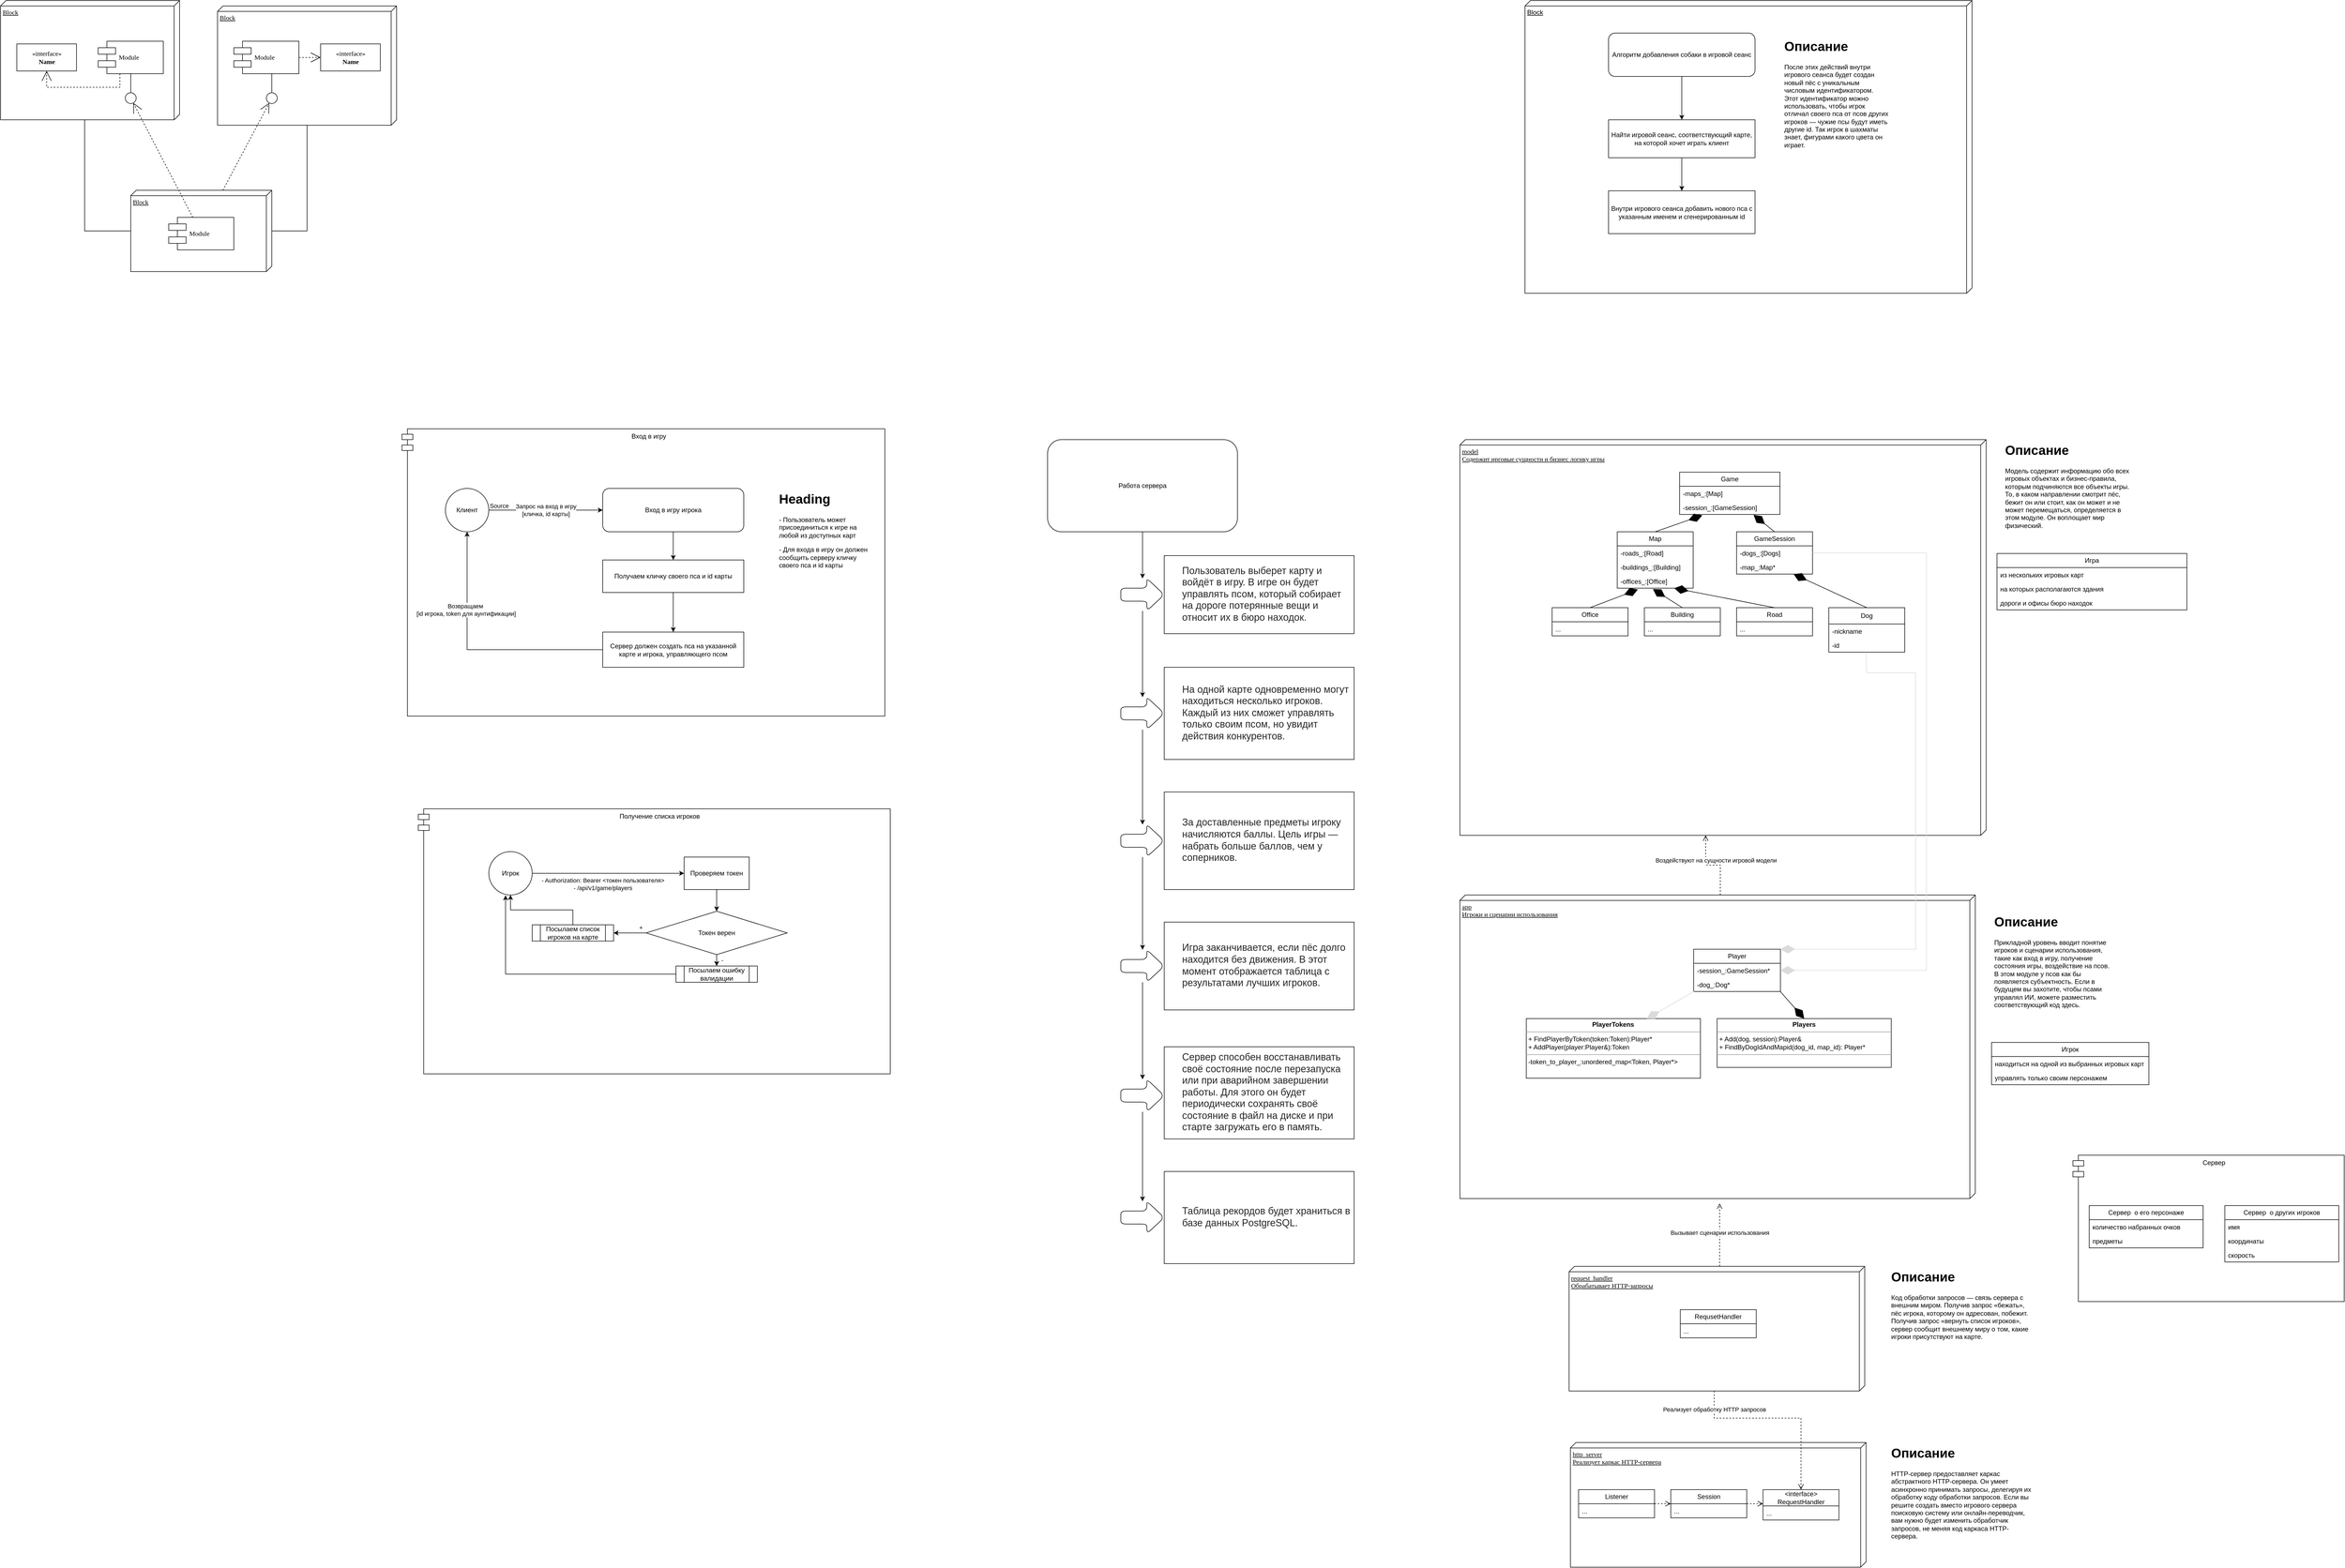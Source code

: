 <mxfile version="21.5.0" type="google">
  <diagram name="Page-1" id="5f0bae14-7c28-e335-631c-24af17079c00">
    <mxGraphModel grid="1" page="1" gridSize="10" guides="1" tooltips="1" connect="1" arrows="1" fold="1" pageScale="1" pageWidth="1100" pageHeight="850" background="none" math="0" shadow="0">
      <root>
        <mxCell id="0" />
        <mxCell id="1" parent="0" />
        <mxCell id="39150e848f15840c-1" value="Block" style="verticalAlign=top;align=left;spacingTop=8;spacingLeft=2;spacingRight=12;shape=cube;size=10;direction=south;fontStyle=4;html=1;rounded=0;shadow=0;comic=0;labelBackgroundColor=none;strokeWidth=1;fontFamily=Verdana;fontSize=12" vertex="1" parent="1">
          <mxGeometry x="-2800" y="-740" width="330" height="220" as="geometry" />
        </mxCell>
        <mxCell id="39150e848f15840c-2" value="Block" style="verticalAlign=top;align=left;spacingTop=8;spacingLeft=2;spacingRight=12;shape=cube;size=10;direction=south;fontStyle=4;html=1;rounded=0;shadow=0;comic=0;labelBackgroundColor=none;strokeWidth=1;fontFamily=Verdana;fontSize=12" vertex="1" parent="1">
          <mxGeometry x="-2400" y="-730" width="330" height="220" as="geometry" />
        </mxCell>
        <mxCell id="39150e848f15840c-3" value="Block" style="verticalAlign=top;align=left;spacingTop=8;spacingLeft=2;spacingRight=12;shape=cube;size=10;direction=south;fontStyle=4;html=1;rounded=0;shadow=0;comic=0;labelBackgroundColor=none;strokeWidth=1;fontFamily=Verdana;fontSize=12" vertex="1" parent="1">
          <mxGeometry x="-2560" y="-390" width="260" height="150" as="geometry" />
        </mxCell>
        <mxCell id="39150e848f15840c-4" value="&amp;laquo;interface&amp;raquo;&lt;br&gt;&lt;b&gt;Name&lt;/b&gt;" style="html=1;rounded=0;shadow=0;comic=0;labelBackgroundColor=none;strokeWidth=1;fontFamily=Verdana;fontSize=12;align=center;" vertex="1" parent="1">
          <mxGeometry x="-2770" y="-660" width="110" height="50" as="geometry" />
        </mxCell>
        <mxCell id="39150e848f15840c-5" value="Module" style="shape=component;align=left;spacingLeft=36;rounded=0;shadow=0;comic=0;labelBackgroundColor=none;strokeWidth=1;fontFamily=Verdana;fontSize=12;html=1;" vertex="1" parent="1">
          <mxGeometry x="-2620" y="-665" width="120" height="60" as="geometry" />
        </mxCell>
        <mxCell id="39150e848f15840c-6" value="" style="ellipse;whiteSpace=wrap;html=1;rounded=0;shadow=0;comic=0;labelBackgroundColor=none;strokeWidth=1;fontFamily=Verdana;fontSize=12;align=center;" vertex="1" parent="1">
          <mxGeometry x="-2570" y="-570" width="20" height="20" as="geometry" />
        </mxCell>
        <mxCell id="39150e848f15840c-7" value="Module" style="shape=component;align=left;spacingLeft=36;rounded=0;shadow=0;comic=0;labelBackgroundColor=none;strokeWidth=1;fontFamily=Verdana;fontSize=12;html=1;" vertex="1" parent="1">
          <mxGeometry x="-2370" y="-665" width="120" height="60" as="geometry" />
        </mxCell>
        <mxCell id="39150e848f15840c-8" value="&amp;laquo;interface&amp;raquo;&lt;br&gt;&lt;b&gt;Name&lt;/b&gt;" style="html=1;rounded=0;shadow=0;comic=0;labelBackgroundColor=none;strokeWidth=1;fontFamily=Verdana;fontSize=12;align=center;" vertex="1" parent="1">
          <mxGeometry x="-2210" y="-660" width="110" height="50" as="geometry" />
        </mxCell>
        <mxCell id="39150e848f15840c-9" value="" style="ellipse;whiteSpace=wrap;html=1;rounded=0;shadow=0;comic=0;labelBackgroundColor=none;strokeWidth=1;fontFamily=Verdana;fontSize=12;align=center;" vertex="1" parent="1">
          <mxGeometry x="-2310" y="-570" width="20" height="20" as="geometry" />
        </mxCell>
        <mxCell id="39150e848f15840c-10" value="Module" style="shape=component;align=left;spacingLeft=36;rounded=0;shadow=0;comic=0;labelBackgroundColor=none;strokeWidth=1;fontFamily=Verdana;fontSize=12;html=1;" vertex="1" parent="1">
          <mxGeometry x="-2490" y="-340" width="120" height="60" as="geometry" />
        </mxCell>
        <mxCell id="39150e848f15840c-11" style="edgeStyle=none;rounded=0;html=1;dashed=1;labelBackgroundColor=none;startArrow=none;startFill=0;startSize=8;endArrow=open;endFill=0;endSize=16;fontFamily=Verdana;fontSize=12;" edge="1" parent="1" source="39150e848f15840c-10" target="39150e848f15840c-6">
          <mxGeometry relative="1" as="geometry" />
        </mxCell>
        <mxCell id="39150e848f15840c-12" style="edgeStyle=none;rounded=0;html=1;dashed=1;labelBackgroundColor=none;startArrow=none;startFill=0;startSize=8;endArrow=open;endFill=0;endSize=16;fontFamily=Verdana;fontSize=12;" edge="1" parent="1" source="39150e848f15840c-3" target="39150e848f15840c-9">
          <mxGeometry relative="1" as="geometry" />
        </mxCell>
        <mxCell id="39150e848f15840c-13" style="edgeStyle=elbowEdgeStyle;rounded=0;html=1;labelBackgroundColor=none;startArrow=none;startFill=0;startSize=8;endArrow=none;endFill=0;endSize=16;fontFamily=Verdana;fontSize=12;" edge="1" parent="1" source="39150e848f15840c-9" target="39150e848f15840c-7">
          <mxGeometry relative="1" as="geometry" />
        </mxCell>
        <mxCell id="39150e848f15840c-14" style="edgeStyle=elbowEdgeStyle;rounded=0;html=1;labelBackgroundColor=none;startArrow=none;startFill=0;startSize=8;endArrow=none;endFill=0;endSize=16;fontFamily=Verdana;fontSize=12;" edge="1" parent="1" source="39150e848f15840c-6" target="39150e848f15840c-5">
          <mxGeometry relative="1" as="geometry" />
        </mxCell>
        <mxCell id="39150e848f15840c-15" style="edgeStyle=orthogonalEdgeStyle;rounded=0;html=1;labelBackgroundColor=none;startArrow=none;startFill=0;startSize=8;endArrow=open;endFill=0;endSize=16;fontFamily=Verdana;fontSize=12;dashed=1;" edge="1" parent="1" source="39150e848f15840c-5" target="39150e848f15840c-4">
          <mxGeometry relative="1" as="geometry">
            <Array as="points">
              <mxPoint x="-2580" y="-580" />
              <mxPoint x="-2715" y="-580" />
            </Array>
          </mxGeometry>
        </mxCell>
        <mxCell id="39150e848f15840c-16" style="edgeStyle=orthogonalEdgeStyle;rounded=0;html=1;dashed=1;labelBackgroundColor=none;startArrow=none;startFill=0;startSize=8;endArrow=open;endFill=0;endSize=16;fontFamily=Verdana;fontSize=12;" edge="1" parent="1" source="39150e848f15840c-7" target="39150e848f15840c-8">
          <mxGeometry relative="1" as="geometry" />
        </mxCell>
        <mxCell id="39150e848f15840c-17" style="edgeStyle=orthogonalEdgeStyle;rounded=0;html=1;labelBackgroundColor=none;startArrow=none;startFill=0;startSize=8;endArrow=none;endFill=0;endSize=16;fontFamily=Verdana;fontSize=12;" edge="1" parent="1" source="39150e848f15840c-3" target="39150e848f15840c-2">
          <mxGeometry relative="1" as="geometry">
            <Array as="points">
              <mxPoint x="-2235" y="-315" />
            </Array>
          </mxGeometry>
        </mxCell>
        <mxCell id="39150e848f15840c-18" style="edgeStyle=orthogonalEdgeStyle;rounded=0;html=1;labelBackgroundColor=none;startArrow=none;startFill=0;startSize=8;endArrow=none;endFill=0;endSize=16;fontFamily=Verdana;fontSize=12;" edge="1" parent="1" source="39150e848f15840c-3" target="39150e848f15840c-1">
          <mxGeometry relative="1" as="geometry">
            <Array as="points">
              <mxPoint x="-2645" y="-315" />
            </Array>
          </mxGeometry>
        </mxCell>
        <mxCell id="SQ1B-HtEB6s-HyAY4ZvZ-80" value="Вызывает сценарии использования" style="html=1;verticalAlign=bottom;endArrow=open;dashed=1;endSize=8;edgeStyle=elbowEdgeStyle;elbow=vertical;curved=0;rounded=0;exitX=0;exitY=0;exitDx=0;exitDy=267.5;exitPerimeter=0;entryX=1.016;entryY=0.496;entryDx=0;entryDy=0;entryPerimeter=0;" edge="1" parent="1" source="SQ1B-HtEB6s-HyAY4ZvZ-52" target="SQ1B-HtEB6s-HyAY4ZvZ-45">
          <mxGeometry x="-0.077" relative="1" as="geometry">
            <mxPoint x="386.25" y="1180" as="sourcePoint" />
            <mxPoint x="306.25" y="1180" as="targetPoint" />
            <mxPoint as="offset" />
          </mxGeometry>
        </mxCell>
        <mxCell id="SQ1B-HtEB6s-HyAY4ZvZ-81" value="Воздействуют на сущности игровой модели" style="html=1;verticalAlign=bottom;endArrow=open;dashed=1;endSize=8;edgeStyle=elbowEdgeStyle;elbow=vertical;curved=0;rounded=0;exitX=0;exitY=0;exitDx=0;exitDy=470;exitPerimeter=0;entryX=1;entryY=0.533;entryDx=0;entryDy=0;entryPerimeter=0;" edge="1" parent="1" source="SQ1B-HtEB6s-HyAY4ZvZ-45" target="SQ1B-HtEB6s-HyAY4ZvZ-1">
          <mxGeometry x="-0.077" relative="1" as="geometry">
            <mxPoint x="371" y="640" as="sourcePoint" />
            <mxPoint x="370" y="554" as="targetPoint" />
            <mxPoint as="offset" />
          </mxGeometry>
        </mxCell>
        <mxCell id="qP6IXcjLeHCJztaKZTst-1" value="&lt;ul style=&quot;box-sizing: inherit; margin-top: var(--size-300, var(--base-unit, calc(16px * var(--base-ratio, 1)))); padding: 0 0 0 var(--size-700, calc(var(--base-unit, calc(16px * var(--base-ratio, 1))) * 2)); list-style: none; color: rgba(0, 0, 0, 0.85); font-family: &amp;quot;YS Text&amp;quot;, Arial, Helvetica, sans-serif; font-size: 18px; text-align: start; background-color: rgb(255, 255, 255);&quot;&gt;&lt;li style=&quot;box-sizing: inherit; position: relative; margin: 0 0 var(--size-100, calc(var(--base-unit, calc(16px * var(--base-ratio, 1))) * 0.5));&quot;&gt;Пользователь выберет карту и войдёт в игру. В игре он будет управлять псом, который собирает на дороге потерянные вещи и относит их в бюро находок.&lt;/li&gt;&lt;/ul&gt;" style="rounded=0;whiteSpace=wrap;html=1;" vertex="1" parent="1">
          <mxGeometry x="-655" y="284" width="350" height="144" as="geometry" />
        </mxCell>
        <mxCell id="qP6IXcjLeHCJztaKZTst-2" value="&lt;ul style=&quot;box-sizing: inherit; margin-top: var(--size-300, var(--base-unit, calc(16px * var(--base-ratio, 1)))); padding: 0 0 0 var(--size-700, calc(var(--base-unit, calc(16px * var(--base-ratio, 1))) * 2)); list-style: none; color: rgba(0, 0, 0, 0.85); font-family: &amp;quot;YS Text&amp;quot;, Arial, Helvetica, sans-serif; font-size: 18px; text-align: start; background-color: rgb(255, 255, 255);&quot;&gt;&lt;li style=&quot;box-sizing: inherit; position: relative; margin: 0 0 var(--size-100, calc(var(--base-unit, calc(16px * var(--base-ratio, 1))) * 0.5));&quot;&gt;На одной карте одновременно могут находиться несколько игроков. Каждый из них сможет управлять только своим псом, но увидит действия конкурентов.&lt;/li&gt;&lt;/ul&gt;" style="rounded=0;whiteSpace=wrap;html=1;" vertex="1" parent="1">
          <mxGeometry x="-655" y="490" width="350" height="170" as="geometry" />
        </mxCell>
        <mxCell id="qP6IXcjLeHCJztaKZTst-5" value="" style="edgeStyle=orthogonalEdgeStyle;rounded=0;orthogonalLoop=1;jettySize=auto;html=1;" edge="1" parent="1" source="qP6IXcjLeHCJztaKZTst-3" target="qP6IXcjLeHCJztaKZTst-4">
          <mxGeometry relative="1" as="geometry" />
        </mxCell>
        <mxCell id="qP6IXcjLeHCJztaKZTst-3" value="Работа сервера" style="rounded=1;whiteSpace=wrap;html=1;" vertex="1" parent="1">
          <mxGeometry x="-870" y="70" width="350" height="170" as="geometry" />
        </mxCell>
        <mxCell id="qP6IXcjLeHCJztaKZTst-9" value="" style="edgeStyle=orthogonalEdgeStyle;rounded=0;orthogonalLoop=1;jettySize=auto;html=1;" edge="1" parent="1" source="qP6IXcjLeHCJztaKZTst-4" target="qP6IXcjLeHCJztaKZTst-8">
          <mxGeometry relative="1" as="geometry" />
        </mxCell>
        <mxCell id="qP6IXcjLeHCJztaKZTst-4" value="" style="shape=singleArrow;whiteSpace=wrap;html=1;arrowWidth=0.4;arrowSize=0.4;rounded=1;" vertex="1" parent="1">
          <mxGeometry x="-735" y="326" width="80" height="60" as="geometry" />
        </mxCell>
        <mxCell id="qP6IXcjLeHCJztaKZTst-15" value="" style="edgeStyle=orthogonalEdgeStyle;rounded=0;orthogonalLoop=1;jettySize=auto;html=1;" edge="1" parent="1" source="qP6IXcjLeHCJztaKZTst-8" target="qP6IXcjLeHCJztaKZTst-14">
          <mxGeometry relative="1" as="geometry" />
        </mxCell>
        <mxCell id="qP6IXcjLeHCJztaKZTst-8" value="" style="shape=singleArrow;whiteSpace=wrap;html=1;arrowWidth=0.4;arrowSize=0.4;rounded=1;" vertex="1" parent="1">
          <mxGeometry x="-735" y="545" width="80" height="60" as="geometry" />
        </mxCell>
        <mxCell id="qP6IXcjLeHCJztaKZTst-10" value="&lt;ul style=&quot;box-sizing: inherit; margin-top: var(--size-300, var(--base-unit, calc(16px * var(--base-ratio, 1)))); padding: 0 0 0 var(--size-700, calc(var(--base-unit, calc(16px * var(--base-ratio, 1))) * 2)); list-style: none; color: rgba(0, 0, 0, 0.85); font-family: &amp;quot;YS Text&amp;quot;, Arial, Helvetica, sans-serif; font-size: 18px; text-align: start; background-color: rgb(255, 255, 255);&quot;&gt;&lt;li style=&quot;box-sizing: inherit; position: relative; margin: 0 0 var(--size-100, calc(var(--base-unit, calc(16px * var(--base-ratio, 1))) * 0.5));&quot;&gt;За доставленные предметы игроку начисляются баллы. Цель игры — набрать больше баллов, чем у соперников.&lt;/li&gt;&lt;/ul&gt;" style="rounded=0;whiteSpace=wrap;html=1;" vertex="1" parent="1">
          <mxGeometry x="-655" y="720" width="350" height="180" as="geometry" />
        </mxCell>
        <mxCell id="qP6IXcjLeHCJztaKZTst-11" value="&lt;ul style=&quot;box-sizing: inherit; margin-top: var(--size-300, var(--base-unit, calc(16px * var(--base-ratio, 1)))); padding: 0 0 0 var(--size-700, calc(var(--base-unit, calc(16px * var(--base-ratio, 1))) * 2)); list-style: none; color: rgba(0, 0, 0, 0.85); font-family: &amp;quot;YS Text&amp;quot;, Arial, Helvetica, sans-serif; font-size: 18px; text-align: start; background-color: rgb(255, 255, 255);&quot;&gt;&lt;li style=&quot;box-sizing: inherit; position: relative; margin: 0 0 var(--size-100, calc(var(--base-unit, calc(16px * var(--base-ratio, 1))) * 0.5));&quot;&gt;Игра заканчивается, если пёс долго находится без движения. В этот момент отображается таблица с результатами лучших игроков.&lt;/li&gt;&lt;/ul&gt;" style="rounded=0;whiteSpace=wrap;html=1;" vertex="1" parent="1">
          <mxGeometry x="-655" y="960" width="350" height="162" as="geometry" />
        </mxCell>
        <mxCell id="qP6IXcjLeHCJztaKZTst-12" value="&lt;ul style=&quot;box-sizing: inherit; margin-top: var(--size-300, var(--base-unit, calc(16px * var(--base-ratio, 1)))); padding: 0 0 0 var(--size-700, calc(var(--base-unit, calc(16px * var(--base-ratio, 1))) * 2)); list-style: none; color: rgba(0, 0, 0, 0.85); font-family: &amp;quot;YS Text&amp;quot;, Arial, Helvetica, sans-serif; font-size: 18px; text-align: start; background-color: rgb(255, 255, 255);&quot;&gt;&lt;li style=&quot;box-sizing: inherit; position: relative; margin: 0 0 var(--size-100, calc(var(--base-unit, calc(16px * var(--base-ratio, 1))) * 0.5));&quot;&gt;Сервер способен восстанавливать своё состояние после перезапуска или при аварийном завершении работы. Для этого он будет периодически сохранять своё состояние в файл на диске и при старте загружать его в память.&lt;/li&gt;&lt;/ul&gt;" style="rounded=0;whiteSpace=wrap;html=1;" vertex="1" parent="1">
          <mxGeometry x="-655" y="1190" width="350" height="170" as="geometry" />
        </mxCell>
        <mxCell id="qP6IXcjLeHCJztaKZTst-13" value="&lt;ul style=&quot;box-sizing: inherit; margin-top: var(--size-300, var(--base-unit, calc(16px * var(--base-ratio, 1)))); padding: 0 0 0 var(--size-700, calc(var(--base-unit, calc(16px * var(--base-ratio, 1))) * 2)); list-style: none; color: rgba(0, 0, 0, 0.85); font-family: &amp;quot;YS Text&amp;quot;, Arial, Helvetica, sans-serif; font-size: 18px; text-align: start; background-color: rgb(255, 255, 255);&quot;&gt;&lt;li style=&quot;box-sizing: inherit; position: relative;&quot;&gt;Таблица рекордов будет храниться в базе данных PostgreSQL.&lt;/li&gt;&lt;/ul&gt;" style="rounded=0;whiteSpace=wrap;html=1;" vertex="1" parent="1">
          <mxGeometry x="-655" y="1420" width="350" height="170" as="geometry" />
        </mxCell>
        <mxCell id="qP6IXcjLeHCJztaKZTst-17" value="" style="edgeStyle=orthogonalEdgeStyle;rounded=0;orthogonalLoop=1;jettySize=auto;html=1;" edge="1" parent="1" source="qP6IXcjLeHCJztaKZTst-14" target="qP6IXcjLeHCJztaKZTst-16">
          <mxGeometry relative="1" as="geometry" />
        </mxCell>
        <mxCell id="qP6IXcjLeHCJztaKZTst-14" value="" style="shape=singleArrow;whiteSpace=wrap;html=1;arrowWidth=0.4;arrowSize=0.4;rounded=1;" vertex="1" parent="1">
          <mxGeometry x="-735" y="780" width="80" height="60" as="geometry" />
        </mxCell>
        <mxCell id="qP6IXcjLeHCJztaKZTst-19" value="" style="edgeStyle=orthogonalEdgeStyle;rounded=0;orthogonalLoop=1;jettySize=auto;html=1;" edge="1" parent="1" source="qP6IXcjLeHCJztaKZTst-16" target="qP6IXcjLeHCJztaKZTst-18">
          <mxGeometry relative="1" as="geometry" />
        </mxCell>
        <mxCell id="qP6IXcjLeHCJztaKZTst-16" value="" style="shape=singleArrow;whiteSpace=wrap;html=1;arrowWidth=0.4;arrowSize=0.4;rounded=1;" vertex="1" parent="1">
          <mxGeometry x="-735" y="1011" width="80" height="60" as="geometry" />
        </mxCell>
        <mxCell id="qP6IXcjLeHCJztaKZTst-21" value="" style="edgeStyle=orthogonalEdgeStyle;rounded=0;orthogonalLoop=1;jettySize=auto;html=1;" edge="1" parent="1" source="qP6IXcjLeHCJztaKZTst-18" target="qP6IXcjLeHCJztaKZTst-20">
          <mxGeometry relative="1" as="geometry" />
        </mxCell>
        <mxCell id="qP6IXcjLeHCJztaKZTst-18" value="" style="shape=singleArrow;whiteSpace=wrap;html=1;arrowWidth=0.4;arrowSize=0.4;rounded=1;" vertex="1" parent="1">
          <mxGeometry x="-735" y="1250" width="80" height="60" as="geometry" />
        </mxCell>
        <mxCell id="qP6IXcjLeHCJztaKZTst-20" value="" style="shape=singleArrow;whiteSpace=wrap;html=1;arrowWidth=0.4;arrowSize=0.4;rounded=1;" vertex="1" parent="1">
          <mxGeometry x="-735" y="1475" width="80" height="60" as="geometry" />
        </mxCell>
        <mxCell id="qP6IXcjLeHCJztaKZTst-27" value="Игрок" style="swimlane;fontStyle=0;childLayout=stackLayout;horizontal=1;startSize=26;fillColor=none;horizontalStack=0;resizeParent=1;resizeParentMax=0;resizeLast=0;collapsible=1;marginBottom=0;whiteSpace=wrap;html=1;" vertex="1" parent="1">
          <mxGeometry x="870" y="1182" width="290" height="78" as="geometry" />
        </mxCell>
        <mxCell id="qP6IXcjLeHCJztaKZTst-28" value="находиться на одной из выбранных игровых карт" style="text;strokeColor=none;fillColor=none;align=left;verticalAlign=top;spacingLeft=4;spacingRight=4;overflow=hidden;rotatable=0;points=[[0,0.5],[1,0.5]];portConstraint=eastwest;whiteSpace=wrap;html=1;" vertex="1" parent="qP6IXcjLeHCJztaKZTst-27">
          <mxGeometry y="26" width="290" height="26" as="geometry" />
        </mxCell>
        <mxCell id="qP6IXcjLeHCJztaKZTst-29" value="управлять только своим персонажем" style="text;strokeColor=none;fillColor=none;align=left;verticalAlign=top;spacingLeft=4;spacingRight=4;overflow=hidden;rotatable=0;points=[[0,0.5],[1,0.5]];portConstraint=eastwest;whiteSpace=wrap;html=1;" vertex="1" parent="qP6IXcjLeHCJztaKZTst-27">
          <mxGeometry y="52" width="290" height="26" as="geometry" />
        </mxCell>
        <mxCell id="qP6IXcjLeHCJztaKZTst-41" value="" style="group" connectable="0" vertex="1" parent="1">
          <mxGeometry x="1020" y="1390" width="500" height="270" as="geometry" />
        </mxCell>
        <mxCell id="qP6IXcjLeHCJztaKZTst-40" value="Сервер" style="shape=module;align=left;spacingLeft=20;align=center;verticalAlign=top;whiteSpace=wrap;html=1;" vertex="1" parent="qP6IXcjLeHCJztaKZTst-41">
          <mxGeometry width="500" height="270" as="geometry" />
        </mxCell>
        <mxCell id="qP6IXcjLeHCJztaKZTst-31" value="Сервер&amp;nbsp; о его персонаже" style="swimlane;fontStyle=0;childLayout=stackLayout;horizontal=1;startSize=26;fillColor=none;horizontalStack=0;resizeParent=1;resizeParentMax=0;resizeLast=0;collapsible=1;marginBottom=0;whiteSpace=wrap;html=1;" vertex="1" parent="qP6IXcjLeHCJztaKZTst-41">
          <mxGeometry x="30" y="93" width="210" height="78" as="geometry" />
        </mxCell>
        <mxCell id="qP6IXcjLeHCJztaKZTst-32" value="количество набранных очков" style="text;strokeColor=none;fillColor=none;align=left;verticalAlign=top;spacingLeft=4;spacingRight=4;overflow=hidden;rotatable=0;points=[[0,0.5],[1,0.5]];portConstraint=eastwest;whiteSpace=wrap;html=1;" vertex="1" parent="qP6IXcjLeHCJztaKZTst-31">
          <mxGeometry y="26" width="210" height="26" as="geometry" />
        </mxCell>
        <mxCell id="qP6IXcjLeHCJztaKZTst-33" value="предметы" style="text;strokeColor=none;fillColor=none;align=left;verticalAlign=top;spacingLeft=4;spacingRight=4;overflow=hidden;rotatable=0;points=[[0,0.5],[1,0.5]];portConstraint=eastwest;whiteSpace=wrap;html=1;" vertex="1" parent="qP6IXcjLeHCJztaKZTst-31">
          <mxGeometry y="52" width="210" height="26" as="geometry" />
        </mxCell>
        <mxCell id="qP6IXcjLeHCJztaKZTst-35" value="Сервер&amp;nbsp; о&amp;nbsp;других игроков" style="swimlane;fontStyle=0;childLayout=stackLayout;horizontal=1;startSize=26;fillColor=none;horizontalStack=0;resizeParent=1;resizeParentMax=0;resizeLast=0;collapsible=1;marginBottom=0;whiteSpace=wrap;html=1;" vertex="1" parent="qP6IXcjLeHCJztaKZTst-41">
          <mxGeometry x="280" y="93" width="210" height="104" as="geometry" />
        </mxCell>
        <mxCell id="qP6IXcjLeHCJztaKZTst-36" value="имя" style="text;strokeColor=none;fillColor=none;align=left;verticalAlign=top;spacingLeft=4;spacingRight=4;overflow=hidden;rotatable=0;points=[[0,0.5],[1,0.5]];portConstraint=eastwest;whiteSpace=wrap;html=1;" vertex="1" parent="qP6IXcjLeHCJztaKZTst-35">
          <mxGeometry y="26" width="210" height="26" as="geometry" />
        </mxCell>
        <mxCell id="qP6IXcjLeHCJztaKZTst-37" value="координаты " style="text;strokeColor=none;fillColor=none;align=left;verticalAlign=top;spacingLeft=4;spacingRight=4;overflow=hidden;rotatable=0;points=[[0,0.5],[1,0.5]];portConstraint=eastwest;whiteSpace=wrap;html=1;" vertex="1" parent="qP6IXcjLeHCJztaKZTst-35">
          <mxGeometry y="52" width="210" height="26" as="geometry" />
        </mxCell>
        <mxCell id="qP6IXcjLeHCJztaKZTst-38" value="скорость" style="text;strokeColor=none;fillColor=none;align=left;verticalAlign=top;spacingLeft=4;spacingRight=4;overflow=hidden;rotatable=0;points=[[0,0.5],[1,0.5]];portConstraint=eastwest;whiteSpace=wrap;html=1;" vertex="1" parent="qP6IXcjLeHCJztaKZTst-35">
          <mxGeometry y="78" width="210" height="26" as="geometry" />
        </mxCell>
        <mxCell id="qP6IXcjLeHCJztaKZTst-42" value="Игра" style="swimlane;fontStyle=0;childLayout=stackLayout;horizontal=1;startSize=26;fillColor=none;horizontalStack=0;resizeParent=1;resizeParentMax=0;resizeLast=0;collapsible=1;marginBottom=0;whiteSpace=wrap;html=1;" vertex="1" parent="1">
          <mxGeometry x="880" y="280" width="350" height="104" as="geometry" />
        </mxCell>
        <mxCell id="qP6IXcjLeHCJztaKZTst-43" value="из нескольких игровых карт" style="text;strokeColor=none;fillColor=none;align=left;verticalAlign=top;spacingLeft=4;spacingRight=4;overflow=hidden;rotatable=0;points=[[0,0.5],[1,0.5]];portConstraint=eastwest;whiteSpace=wrap;html=1;" vertex="1" parent="qP6IXcjLeHCJztaKZTst-42">
          <mxGeometry y="26" width="350" height="26" as="geometry" />
        </mxCell>
        <mxCell id="qP6IXcjLeHCJztaKZTst-44" value="на которых располагаются здания" style="text;strokeColor=none;fillColor=none;align=left;verticalAlign=top;spacingLeft=4;spacingRight=4;overflow=hidden;rotatable=0;points=[[0,0.5],[1,0.5]];portConstraint=eastwest;whiteSpace=wrap;html=1;" vertex="1" parent="qP6IXcjLeHCJztaKZTst-42">
          <mxGeometry y="52" width="350" height="26" as="geometry" />
        </mxCell>
        <mxCell id="qP6IXcjLeHCJztaKZTst-45" value="дороги и офисы бюро находок" style="text;strokeColor=none;fillColor=none;align=left;verticalAlign=top;spacingLeft=4;spacingRight=4;overflow=hidden;rotatable=0;points=[[0,0.5],[1,0.5]];portConstraint=eastwest;whiteSpace=wrap;html=1;" vertex="1" parent="qP6IXcjLeHCJztaKZTst-42">
          <mxGeometry y="78" width="350" height="26" as="geometry" />
        </mxCell>
        <mxCell id="qP6IXcjLeHCJztaKZTst-60" value="" style="group" connectable="0" vertex="1" parent="1">
          <mxGeometry x="10" y="-740" width="824" height="540" as="geometry" />
        </mxCell>
        <mxCell id="qP6IXcjLeHCJztaKZTst-52" value="Block" style="verticalAlign=top;align=left;spacingTop=8;spacingLeft=2;spacingRight=12;shape=cube;size=10;direction=south;fontStyle=4;html=1;whiteSpace=wrap;" vertex="1" parent="qP6IXcjLeHCJztaKZTst-60">
          <mxGeometry width="824" height="540" as="geometry" />
        </mxCell>
        <mxCell id="qP6IXcjLeHCJztaKZTst-61" value="" style="edgeStyle=orthogonalEdgeStyle;rounded=0;orthogonalLoop=1;jettySize=auto;html=1;" edge="1" parent="qP6IXcjLeHCJztaKZTst-60" source="qP6IXcjLeHCJztaKZTst-54" target="qP6IXcjLeHCJztaKZTst-56">
          <mxGeometry relative="1" as="geometry" />
        </mxCell>
        <mxCell id="qP6IXcjLeHCJztaKZTst-54" value="Алгоритм добавления собаки в игровой сеанс" style="rounded=1;whiteSpace=wrap;html=1;" vertex="1" parent="qP6IXcjLeHCJztaKZTst-60">
          <mxGeometry x="154" y="60" width="270" height="80" as="geometry" />
        </mxCell>
        <mxCell id="qP6IXcjLeHCJztaKZTst-56" value="Найти игровой сеанс, соответствующий карте, на которой хочет играть клиент" style="rounded=0;whiteSpace=wrap;html=1;" vertex="1" parent="qP6IXcjLeHCJztaKZTst-60">
          <mxGeometry x="154" y="220" width="270" height="70" as="geometry" />
        </mxCell>
        <mxCell id="qP6IXcjLeHCJztaKZTst-57" value="Внутри игрового сеанса добавить нового пса с указанным именем и сгенерированным id" style="rounded=0;whiteSpace=wrap;html=1;" vertex="1" parent="qP6IXcjLeHCJztaKZTst-60">
          <mxGeometry x="154" y="351" width="270" height="79" as="geometry" />
        </mxCell>
        <mxCell id="qP6IXcjLeHCJztaKZTst-55" value="" style="edgeStyle=orthogonalEdgeStyle;rounded=0;orthogonalLoop=1;jettySize=auto;html=1;" edge="1" parent="qP6IXcjLeHCJztaKZTst-60" source="qP6IXcjLeHCJztaKZTst-56" target="qP6IXcjLeHCJztaKZTst-57">
          <mxGeometry relative="1" as="geometry" />
        </mxCell>
        <mxCell id="qP6IXcjLeHCJztaKZTst-58" value="&lt;h1&gt;Описание&lt;/h1&gt;&lt;p&gt;После этих действий внутри игрового сеанса будет создан новый пёс с уникальным числовым идентификатором. Этот идентификатор можно использовать, чтобы игрок отличал своего пса от псов других игроков — чужие псы будут иметь другие id. Так игрок в шахматы знает, фигурами какого цвета он играет.&lt;br&gt;&lt;/p&gt;" style="text;html=1;strokeColor=none;fillColor=none;spacing=5;spacingTop=-20;whiteSpace=wrap;overflow=hidden;rounded=0;" vertex="1" parent="qP6IXcjLeHCJztaKZTst-60">
          <mxGeometry x="472.75" y="65" width="201.25" height="230" as="geometry" />
        </mxCell>
        <mxCell id="qP6IXcjLeHCJztaKZTst-62" value="" style="group" connectable="0" vertex="1" parent="1">
          <mxGeometry x="-110" y="910" width="950" height="560" as="geometry" />
        </mxCell>
        <mxCell id="SQ1B-HtEB6s-HyAY4ZvZ-45" value="app&lt;br&gt;Игроки и сценарии использования" style="verticalAlign=top;align=left;spacingTop=8;spacingLeft=2;spacingRight=12;shape=cube;size=10;direction=south;fontStyle=4;html=1;rounded=0;shadow=0;comic=0;labelBackgroundColor=none;strokeWidth=1;fontFamily=Verdana;fontSize=12" vertex="1" parent="qP6IXcjLeHCJztaKZTst-62">
          <mxGeometry width="950" height="560" as="geometry" />
        </mxCell>
        <mxCell id="p5ljAXQT2WjLsaFtoLgG-1" value="Player" style="swimlane;fontStyle=0;childLayout=stackLayout;horizontal=1;startSize=26;fillColor=none;horizontalStack=0;resizeParent=1;resizeParentMax=0;resizeLast=0;collapsible=1;marginBottom=0;whiteSpace=wrap;html=1;" vertex="1" parent="qP6IXcjLeHCJztaKZTst-62">
          <mxGeometry x="430.87" y="100" width="160" height="78" as="geometry">
            <mxRectangle x="295" y="130" width="70" height="30" as="alternateBounds" />
          </mxGeometry>
        </mxCell>
        <mxCell id="p5ljAXQT2WjLsaFtoLgG-3" value="-session_:GameSession*" style="text;strokeColor=none;fillColor=none;align=left;verticalAlign=top;spacingLeft=4;spacingRight=4;overflow=hidden;rotatable=0;points=[[0,0.5],[1,0.5]];portConstraint=eastwest;whiteSpace=wrap;html=1;" vertex="1" parent="p5ljAXQT2WjLsaFtoLgG-1">
          <mxGeometry y="26" width="160" height="26" as="geometry" />
        </mxCell>
        <mxCell id="p5ljAXQT2WjLsaFtoLgG-2" value="-dog_:Dog*" style="text;strokeColor=none;fillColor=none;align=left;verticalAlign=top;spacingLeft=4;spacingRight=4;overflow=hidden;rotatable=0;points=[[0,0.5],[1,0.5]];portConstraint=eastwest;whiteSpace=wrap;html=1;" vertex="1" parent="p5ljAXQT2WjLsaFtoLgG-1">
          <mxGeometry y="52" width="160" height="26" as="geometry" />
        </mxCell>
        <mxCell id="p5ljAXQT2WjLsaFtoLgG-13" value="&lt;p style=&quot;margin:0px;margin-top:4px;text-align:center;&quot;&gt;&lt;b&gt;PlayerTokens&lt;/b&gt;&lt;/p&gt;&lt;hr size=&quot;1&quot;&gt;&lt;p style=&quot;margin:0px;margin-left:4px;&quot;&gt;+ FindPlayerByToken(token:Token):Player*&lt;/p&gt;&lt;p style=&quot;margin:0px;margin-left:4px;&quot;&gt;+ AddPlayer(player:Player&amp;amp;):Token&lt;/p&gt;&lt;hr size=&quot;1&quot;&gt;&lt;p style=&quot;margin:0px;margin-left:4px;&quot;&gt;-token_to_player_:unordered_map&amp;lt;Token, Player*&amp;gt;&lt;/p&gt;" style="verticalAlign=top;align=left;overflow=fill;fontSize=12;fontFamily=Helvetica;html=1;whiteSpace=wrap;" vertex="1" parent="qP6IXcjLeHCJztaKZTst-62">
          <mxGeometry x="122.37" y="228" width="321" height="110" as="geometry" />
        </mxCell>
        <mxCell id="p5ljAXQT2WjLsaFtoLgG-14" value="&lt;p style=&quot;margin:0px;margin-top:4px;text-align:center;&quot;&gt;&lt;b&gt;Players&lt;/b&gt;&lt;/p&gt;&lt;hr size=&quot;1&quot;&gt;&lt;p style=&quot;margin:0px;margin-left:4px;&quot;&gt;+ Add(dog, session):Player&amp;amp;&lt;/p&gt;&lt;p style=&quot;margin:0px;margin-left:4px;&quot;&gt;+ FindByDogIdAndMapid(dog_id, map_id): Player*&lt;/p&gt;&lt;hr size=&quot;1&quot;&gt;&lt;p style=&quot;margin:0px;margin-left:4px;&quot;&gt;&lt;br&gt;&lt;/p&gt;" style="verticalAlign=top;align=left;overflow=fill;fontSize=12;fontFamily=Helvetica;html=1;whiteSpace=wrap;" vertex="1" parent="qP6IXcjLeHCJztaKZTst-62">
          <mxGeometry x="474.12" y="228" width="321" height="90" as="geometry" />
        </mxCell>
        <mxCell id="p5ljAXQT2WjLsaFtoLgG-15" value="" style="endArrow=diamondThin;endFill=1;endSize=24;html=1;rounded=0;exitX=0.005;exitY=0.997;exitDx=0;exitDy=0;entryX=0.692;entryY=0;entryDx=0;entryDy=0;exitPerimeter=0;entryPerimeter=0;strokeColor=#DDDADA;" edge="1" parent="qP6IXcjLeHCJztaKZTst-62" source="p5ljAXQT2WjLsaFtoLgG-2" target="p5ljAXQT2WjLsaFtoLgG-13">
          <mxGeometry width="160" relative="1" as="geometry">
            <mxPoint x="364.62" y="158" as="sourcePoint" />
            <mxPoint x="323.62" y="218" as="targetPoint" />
            <Array as="points" />
          </mxGeometry>
        </mxCell>
        <mxCell id="p5ljAXQT2WjLsaFtoLgG-16" value="" style="endArrow=diamondThin;endFill=1;endSize=24;html=1;rounded=0;exitX=0.994;exitY=0.973;exitDx=0;exitDy=0;entryX=0.5;entryY=0;entryDx=0;entryDy=0;exitPerimeter=0;" edge="1" parent="qP6IXcjLeHCJztaKZTst-62" source="p5ljAXQT2WjLsaFtoLgG-2" target="p5ljAXQT2WjLsaFtoLgG-14">
          <mxGeometry width="160" relative="1" as="geometry">
            <mxPoint x="655.12" y="158" as="sourcePoint" />
            <mxPoint x="614.12" y="218" as="targetPoint" />
            <Array as="points" />
          </mxGeometry>
        </mxCell>
        <mxCell id="qP6IXcjLeHCJztaKZTst-63" value="" style="group" connectable="0" vertex="1" parent="1">
          <mxGeometry x="-110" y="70" width="970" height="730" as="geometry" />
        </mxCell>
        <mxCell id="SQ1B-HtEB6s-HyAY4ZvZ-1" value="model&lt;br&gt;Содержит ирговые сущности и бизнес логику игры" style="verticalAlign=top;align=left;spacingTop=8;spacingLeft=2;spacingRight=12;shape=cube;size=10;direction=south;fontStyle=4;html=1;rounded=0;shadow=0;comic=0;labelBackgroundColor=none;strokeWidth=1;fontFamily=Verdana;fontSize=12" vertex="1" parent="qP6IXcjLeHCJztaKZTst-63">
          <mxGeometry width="970" height="730" as="geometry" />
        </mxCell>
        <mxCell id="SQ1B-HtEB6s-HyAY4ZvZ-18" value="Game" style="swimlane;fontStyle=0;childLayout=stackLayout;horizontal=1;startSize=26;fillColor=none;horizontalStack=0;resizeParent=1;resizeParentMax=0;resizeLast=0;collapsible=1;marginBottom=0;whiteSpace=wrap;html=1;" vertex="1" parent="qP6IXcjLeHCJztaKZTst-63">
          <mxGeometry x="405" y="60" width="185" height="78" as="geometry">
            <mxRectangle x="295" y="130" width="70" height="30" as="alternateBounds" />
          </mxGeometry>
        </mxCell>
        <mxCell id="w6rUshqfK_KVQNsh0Kgv-1" value="-maps_:[Map]" style="text;strokeColor=none;fillColor=none;align=left;verticalAlign=top;spacingLeft=4;spacingRight=4;overflow=hidden;rotatable=0;points=[[0,0.5],[1,0.5]];portConstraint=eastwest;whiteSpace=wrap;html=1;" vertex="1" parent="SQ1B-HtEB6s-HyAY4ZvZ-18">
          <mxGeometry y="26" width="185" height="26" as="geometry" />
        </mxCell>
        <mxCell id="SQ1B-HtEB6s-HyAY4ZvZ-19" value="-session_:[GameSession]" style="text;strokeColor=none;fillColor=none;align=left;verticalAlign=top;spacingLeft=4;spacingRight=4;overflow=hidden;rotatable=0;points=[[0,0.5],[1,0.5]];portConstraint=eastwest;whiteSpace=wrap;html=1;" vertex="1" parent="SQ1B-HtEB6s-HyAY4ZvZ-18">
          <mxGeometry y="52" width="185" height="26" as="geometry" />
        </mxCell>
        <mxCell id="SQ1B-HtEB6s-HyAY4ZvZ-36" value="Map" style="swimlane;fontStyle=0;childLayout=stackLayout;horizontal=1;startSize=26;fillColor=none;horizontalStack=0;resizeParent=1;resizeParentMax=0;resizeLast=0;collapsible=1;marginBottom=0;whiteSpace=wrap;html=1;" vertex="1" parent="qP6IXcjLeHCJztaKZTst-63">
          <mxGeometry x="290" y="170" width="140" height="104" as="geometry">
            <mxRectangle x="295" y="130" width="70" height="30" as="alternateBounds" />
          </mxGeometry>
        </mxCell>
        <mxCell id="w6rUshqfK_KVQNsh0Kgv-3" value="-roads_:[Road]" style="text;strokeColor=none;fillColor=none;align=left;verticalAlign=top;spacingLeft=4;spacingRight=4;overflow=hidden;rotatable=0;points=[[0,0.5],[1,0.5]];portConstraint=eastwest;whiteSpace=wrap;html=1;" vertex="1" parent="SQ1B-HtEB6s-HyAY4ZvZ-36">
          <mxGeometry y="26" width="140" height="26" as="geometry" />
        </mxCell>
        <mxCell id="w6rUshqfK_KVQNsh0Kgv-4" value="-buildings_:[Building]" style="text;strokeColor=none;fillColor=none;align=left;verticalAlign=top;spacingLeft=4;spacingRight=4;overflow=hidden;rotatable=0;points=[[0,0.5],[1,0.5]];portConstraint=eastwest;whiteSpace=wrap;html=1;" vertex="1" parent="SQ1B-HtEB6s-HyAY4ZvZ-36">
          <mxGeometry y="52" width="140" height="26" as="geometry" />
        </mxCell>
        <mxCell id="SQ1B-HtEB6s-HyAY4ZvZ-37" value="-offices_:[Office]" style="text;strokeColor=none;fillColor=none;align=left;verticalAlign=top;spacingLeft=4;spacingRight=4;overflow=hidden;rotatable=0;points=[[0,0.5],[1,0.5]];portConstraint=eastwest;whiteSpace=wrap;html=1;" vertex="1" parent="SQ1B-HtEB6s-HyAY4ZvZ-36">
          <mxGeometry y="78" width="140" height="26" as="geometry" />
        </mxCell>
        <mxCell id="SQ1B-HtEB6s-HyAY4ZvZ-39" value="" style="endArrow=diamondThin;endFill=1;endSize=24;html=1;rounded=0;exitX=0.5;exitY=0;exitDx=0;exitDy=0;entryX=0.226;entryY=1.062;entryDx=0;entryDy=0;entryPerimeter=0;" edge="1" parent="qP6IXcjLeHCJztaKZTst-63" source="SQ1B-HtEB6s-HyAY4ZvZ-36" target="SQ1B-HtEB6s-HyAY4ZvZ-19">
          <mxGeometry width="160" relative="1" as="geometry">
            <mxPoint x="350" y="150" as="sourcePoint" />
            <mxPoint x="510" y="150" as="targetPoint" />
            <Array as="points" />
          </mxGeometry>
        </mxCell>
        <mxCell id="SQ1B-HtEB6s-HyAY4ZvZ-41" value="GameSession" style="swimlane;fontStyle=0;childLayout=stackLayout;horizontal=1;startSize=26;fillColor=none;horizontalStack=0;resizeParent=1;resizeParentMax=0;resizeLast=0;collapsible=1;marginBottom=0;whiteSpace=wrap;html=1;" vertex="1" parent="qP6IXcjLeHCJztaKZTst-63">
          <mxGeometry x="510" y="170" width="140" height="78" as="geometry">
            <mxRectangle x="295" y="130" width="70" height="30" as="alternateBounds" />
          </mxGeometry>
        </mxCell>
        <mxCell id="SQ1B-HtEB6s-HyAY4ZvZ-42" value="-dogs_:[Dogs]" style="text;strokeColor=none;fillColor=none;align=left;verticalAlign=top;spacingLeft=4;spacingRight=4;overflow=hidden;rotatable=0;points=[[0,0.5],[1,0.5]];portConstraint=eastwest;whiteSpace=wrap;html=1;" vertex="1" parent="SQ1B-HtEB6s-HyAY4ZvZ-41">
          <mxGeometry y="26" width="140" height="26" as="geometry" />
        </mxCell>
        <mxCell id="w6rUshqfK_KVQNsh0Kgv-6" value="-map_:Map*" style="text;strokeColor=none;fillColor=none;align=left;verticalAlign=top;spacingLeft=4;spacingRight=4;overflow=hidden;rotatable=0;points=[[0,0.5],[1,0.5]];portConstraint=eastwest;whiteSpace=wrap;html=1;" vertex="1" parent="SQ1B-HtEB6s-HyAY4ZvZ-41">
          <mxGeometry y="52" width="140" height="26" as="geometry" />
        </mxCell>
        <mxCell id="SQ1B-HtEB6s-HyAY4ZvZ-43" value="" style="endArrow=diamondThin;endFill=1;endSize=24;html=1;rounded=0;exitX=0.5;exitY=0;exitDx=0;exitDy=0;entryX=0.737;entryY=1.031;entryDx=0;entryDy=0;entryPerimeter=0;" edge="1" parent="qP6IXcjLeHCJztaKZTst-63" source="SQ1B-HtEB6s-HyAY4ZvZ-41" target="SQ1B-HtEB6s-HyAY4ZvZ-19">
          <mxGeometry width="160" relative="1" as="geometry">
            <mxPoint x="390" y="160" as="sourcePoint" />
            <mxPoint x="550" y="160" as="targetPoint" />
          </mxGeometry>
        </mxCell>
        <mxCell id="SQ1B-HtEB6s-HyAY4ZvZ-66" value="Office" style="swimlane;fontStyle=0;childLayout=stackLayout;horizontal=1;startSize=26;fillColor=none;horizontalStack=0;resizeParent=1;resizeParentMax=0;resizeLast=0;collapsible=1;marginBottom=0;whiteSpace=wrap;html=1;" vertex="1" parent="qP6IXcjLeHCJztaKZTst-63">
          <mxGeometry x="170" y="310" width="140" height="52" as="geometry">
            <mxRectangle x="295" y="130" width="70" height="30" as="alternateBounds" />
          </mxGeometry>
        </mxCell>
        <mxCell id="SQ1B-HtEB6s-HyAY4ZvZ-67" value="..." style="text;strokeColor=none;fillColor=none;align=left;verticalAlign=top;spacingLeft=4;spacingRight=4;overflow=hidden;rotatable=0;points=[[0,0.5],[1,0.5]];portConstraint=eastwest;whiteSpace=wrap;html=1;" vertex="1" parent="SQ1B-HtEB6s-HyAY4ZvZ-66">
          <mxGeometry y="26" width="140" height="26" as="geometry" />
        </mxCell>
        <mxCell id="SQ1B-HtEB6s-HyAY4ZvZ-68" value="Building" style="swimlane;fontStyle=0;childLayout=stackLayout;horizontal=1;startSize=26;fillColor=none;horizontalStack=0;resizeParent=1;resizeParentMax=0;resizeLast=0;collapsible=1;marginBottom=0;whiteSpace=wrap;html=1;" vertex="1" parent="qP6IXcjLeHCJztaKZTst-63">
          <mxGeometry x="340" y="310" width="140" height="52" as="geometry">
            <mxRectangle x="295" y="130" width="70" height="30" as="alternateBounds" />
          </mxGeometry>
        </mxCell>
        <mxCell id="SQ1B-HtEB6s-HyAY4ZvZ-69" value="..." style="text;strokeColor=none;fillColor=none;align=left;verticalAlign=top;spacingLeft=4;spacingRight=4;overflow=hidden;rotatable=0;points=[[0,0.5],[1,0.5]];portConstraint=eastwest;whiteSpace=wrap;html=1;" vertex="1" parent="SQ1B-HtEB6s-HyAY4ZvZ-68">
          <mxGeometry y="26" width="140" height="26" as="geometry" />
        </mxCell>
        <mxCell id="SQ1B-HtEB6s-HyAY4ZvZ-70" value="Road" style="swimlane;fontStyle=0;childLayout=stackLayout;horizontal=1;startSize=26;fillColor=none;horizontalStack=0;resizeParent=1;resizeParentMax=0;resizeLast=0;collapsible=1;marginBottom=0;whiteSpace=wrap;html=1;" vertex="1" parent="qP6IXcjLeHCJztaKZTst-63">
          <mxGeometry x="510" y="310" width="140" height="52" as="geometry">
            <mxRectangle x="295" y="130" width="70" height="30" as="alternateBounds" />
          </mxGeometry>
        </mxCell>
        <mxCell id="SQ1B-HtEB6s-HyAY4ZvZ-71" value="..." style="text;strokeColor=none;fillColor=none;align=left;verticalAlign=top;spacingLeft=4;spacingRight=4;overflow=hidden;rotatable=0;points=[[0,0.5],[1,0.5]];portConstraint=eastwest;whiteSpace=wrap;html=1;" vertex="1" parent="SQ1B-HtEB6s-HyAY4ZvZ-70">
          <mxGeometry y="26" width="140" height="26" as="geometry" />
        </mxCell>
        <mxCell id="SQ1B-HtEB6s-HyAY4ZvZ-72" value="" style="endArrow=diamondThin;endFill=1;endSize=24;html=1;rounded=0;exitX=0.5;exitY=0;exitDx=0;exitDy=0;entryX=0.272;entryY=1.092;entryDx=0;entryDy=0;entryPerimeter=0;" edge="1" parent="qP6IXcjLeHCJztaKZTst-63" source="SQ1B-HtEB6s-HyAY4ZvZ-66" target="SQ1B-HtEB6s-HyAY4ZvZ-37">
          <mxGeometry width="160" relative="1" as="geometry">
            <mxPoint x="233" y="310" as="sourcePoint" />
            <mxPoint x="310" y="254" as="targetPoint" />
            <Array as="points" />
          </mxGeometry>
        </mxCell>
        <mxCell id="SQ1B-HtEB6s-HyAY4ZvZ-73" value="" style="endArrow=diamondThin;endFill=1;endSize=24;html=1;rounded=0;exitX=0.5;exitY=0;exitDx=0;exitDy=0;entryX=0.47;entryY=1.062;entryDx=0;entryDy=0;entryPerimeter=0;" edge="1" parent="qP6IXcjLeHCJztaKZTst-63" source="SQ1B-HtEB6s-HyAY4ZvZ-68" target="SQ1B-HtEB6s-HyAY4ZvZ-37">
          <mxGeometry width="160" relative="1" as="geometry">
            <mxPoint x="380" y="296" as="sourcePoint" />
            <mxPoint x="457" y="240" as="targetPoint" />
            <Array as="points" />
          </mxGeometry>
        </mxCell>
        <mxCell id="SQ1B-HtEB6s-HyAY4ZvZ-74" value="" style="endArrow=diamondThin;endFill=1;endSize=24;html=1;rounded=0;exitX=0.5;exitY=0;exitDx=0;exitDy=0;entryX=0.75;entryY=1;entryDx=0;entryDy=0;" edge="1" parent="qP6IXcjLeHCJztaKZTst-63" source="SQ1B-HtEB6s-HyAY4ZvZ-70" target="SQ1B-HtEB6s-HyAY4ZvZ-36">
          <mxGeometry width="160" relative="1" as="geometry">
            <mxPoint x="430" y="296" as="sourcePoint" />
            <mxPoint x="507" y="240" as="targetPoint" />
            <Array as="points" />
          </mxGeometry>
        </mxCell>
        <mxCell id="SQ1B-HtEB6s-HyAY4ZvZ-75" value="Dog" style="swimlane;fontStyle=0;childLayout=stackLayout;horizontal=1;startSize=30;fillColor=none;horizontalStack=0;resizeParent=1;resizeParentMax=0;resizeLast=0;collapsible=1;marginBottom=0;whiteSpace=wrap;html=1;" vertex="1" parent="qP6IXcjLeHCJztaKZTst-63">
          <mxGeometry x="680" y="310" width="140" height="82" as="geometry">
            <mxRectangle x="295" y="130" width="70" height="30" as="alternateBounds" />
          </mxGeometry>
        </mxCell>
        <mxCell id="SQ1B-HtEB6s-HyAY4ZvZ-76" value="-nickname" style="text;strokeColor=none;fillColor=none;align=left;verticalAlign=top;spacingLeft=4;spacingRight=4;overflow=hidden;rotatable=0;points=[[0,0.5],[1,0.5]];portConstraint=eastwest;whiteSpace=wrap;html=1;" vertex="1" parent="SQ1B-HtEB6s-HyAY4ZvZ-75">
          <mxGeometry y="30" width="140" height="26" as="geometry" />
        </mxCell>
        <mxCell id="qP6IXcjLeHCJztaKZTst-70" value="-id" style="text;strokeColor=none;fillColor=none;align=left;verticalAlign=top;spacingLeft=4;spacingRight=4;overflow=hidden;rotatable=0;points=[[0,0.5],[1,0.5]];portConstraint=eastwest;whiteSpace=wrap;html=1;" vertex="1" parent="SQ1B-HtEB6s-HyAY4ZvZ-75">
          <mxGeometry y="56" width="140" height="26" as="geometry" />
        </mxCell>
        <mxCell id="SQ1B-HtEB6s-HyAY4ZvZ-78" value="" style="endArrow=diamondThin;endFill=1;endSize=24;html=1;rounded=0;exitX=0.5;exitY=0;exitDx=0;exitDy=0;entryX=0.75;entryY=1;entryDx=0;entryDy=0;" edge="1" parent="qP6IXcjLeHCJztaKZTst-63" source="SQ1B-HtEB6s-HyAY4ZvZ-75" target="SQ1B-HtEB6s-HyAY4ZvZ-41">
          <mxGeometry width="160" relative="1" as="geometry">
            <mxPoint x="675.5" y="286" as="sourcePoint" />
            <mxPoint x="580" y="230" as="targetPoint" />
            <Array as="points" />
          </mxGeometry>
        </mxCell>
        <mxCell id="qP6IXcjLeHCJztaKZTst-64" value="" style="group" connectable="0" vertex="1" parent="1">
          <mxGeometry x="91.25" y="1595" width="545" height="230" as="geometry" />
        </mxCell>
        <mxCell id="SQ1B-HtEB6s-HyAY4ZvZ-52" value="request_handler&lt;br&gt;Обрабатывает HTTP-запросы" style="verticalAlign=top;align=left;spacingTop=8;spacingLeft=2;spacingRight=12;shape=cube;size=10;direction=south;fontStyle=4;html=1;rounded=0;shadow=0;comic=0;labelBackgroundColor=none;strokeWidth=1;fontFamily=Verdana;fontSize=12" vertex="1" parent="qP6IXcjLeHCJztaKZTst-64">
          <mxGeometry width="545" height="230" as="geometry" />
        </mxCell>
        <mxCell id="SQ1B-HtEB6s-HyAY4ZvZ-53" value="RequsetHandler" style="swimlane;fontStyle=0;childLayout=stackLayout;horizontal=1;startSize=26;fillColor=none;horizontalStack=0;resizeParent=1;resizeParentMax=0;resizeLast=0;collapsible=1;marginBottom=0;whiteSpace=wrap;html=1;" vertex="1" parent="qP6IXcjLeHCJztaKZTst-64">
          <mxGeometry x="205" y="80" width="140" height="52" as="geometry">
            <mxRectangle x="295" y="130" width="70" height="30" as="alternateBounds" />
          </mxGeometry>
        </mxCell>
        <mxCell id="SQ1B-HtEB6s-HyAY4ZvZ-54" value="..." style="text;strokeColor=none;fillColor=none;align=left;verticalAlign=top;spacingLeft=4;spacingRight=4;overflow=hidden;rotatable=0;points=[[0,0.5],[1,0.5]];portConstraint=eastwest;whiteSpace=wrap;html=1;" vertex="1" parent="SQ1B-HtEB6s-HyAY4ZvZ-53">
          <mxGeometry y="26" width="140" height="26" as="geometry" />
        </mxCell>
        <mxCell id="qP6IXcjLeHCJztaKZTst-65" value="" style="group" connectable="0" vertex="1" parent="1">
          <mxGeometry x="93.75" y="1920" width="545" height="230" as="geometry" />
        </mxCell>
        <mxCell id="SQ1B-HtEB6s-HyAY4ZvZ-55" value="http_server&lt;br&gt;Реализует каркас HTTP-сервера" style="verticalAlign=top;align=left;spacingTop=8;spacingLeft=2;spacingRight=12;shape=cube;size=10;direction=south;fontStyle=4;html=1;rounded=0;shadow=0;comic=0;labelBackgroundColor=none;strokeWidth=1;fontFamily=Verdana;fontSize=12" vertex="1" parent="qP6IXcjLeHCJztaKZTst-65">
          <mxGeometry width="545" height="230" as="geometry" />
        </mxCell>
        <mxCell id="SQ1B-HtEB6s-HyAY4ZvZ-56" value="&amp;lt;interface&amp;gt;&lt;br&gt;RequestHandler" style="swimlane;fontStyle=0;childLayout=stackLayout;horizontal=1;startSize=30;fillColor=none;horizontalStack=0;resizeParent=1;resizeParentMax=0;resizeLast=0;collapsible=1;marginBottom=0;whiteSpace=wrap;html=1;" vertex="1" parent="qP6IXcjLeHCJztaKZTst-65">
          <mxGeometry x="355" y="87" width="140" height="56" as="geometry">
            <mxRectangle x="295" y="130" width="70" height="30" as="alternateBounds" />
          </mxGeometry>
        </mxCell>
        <mxCell id="SQ1B-HtEB6s-HyAY4ZvZ-57" value="..." style="text;strokeColor=none;fillColor=none;align=left;verticalAlign=top;spacingLeft=4;spacingRight=4;overflow=hidden;rotatable=0;points=[[0,0.5],[1,0.5]];portConstraint=eastwest;whiteSpace=wrap;html=1;" vertex="1" parent="SQ1B-HtEB6s-HyAY4ZvZ-56">
          <mxGeometry y="30" width="140" height="26" as="geometry" />
        </mxCell>
        <mxCell id="SQ1B-HtEB6s-HyAY4ZvZ-58" value="Session" style="swimlane;fontStyle=0;childLayout=stackLayout;horizontal=1;startSize=26;fillColor=none;horizontalStack=0;resizeParent=1;resizeParentMax=0;resizeLast=0;collapsible=1;marginBottom=0;whiteSpace=wrap;html=1;" vertex="1" parent="qP6IXcjLeHCJztaKZTst-65">
          <mxGeometry x="185" y="87" width="140" height="52" as="geometry">
            <mxRectangle x="295" y="130" width="70" height="30" as="alternateBounds" />
          </mxGeometry>
        </mxCell>
        <mxCell id="SQ1B-HtEB6s-HyAY4ZvZ-59" value="..." style="text;strokeColor=none;fillColor=none;align=left;verticalAlign=top;spacingLeft=4;spacingRight=4;overflow=hidden;rotatable=0;points=[[0,0.5],[1,0.5]];portConstraint=eastwest;whiteSpace=wrap;html=1;" vertex="1" parent="SQ1B-HtEB6s-HyAY4ZvZ-58">
          <mxGeometry y="26" width="140" height="26" as="geometry" />
        </mxCell>
        <mxCell id="SQ1B-HtEB6s-HyAY4ZvZ-60" value="Listener" style="swimlane;fontStyle=0;childLayout=stackLayout;horizontal=1;startSize=26;fillColor=none;horizontalStack=0;resizeParent=1;resizeParentMax=0;resizeLast=0;collapsible=1;marginBottom=0;whiteSpace=wrap;html=1;" vertex="1" parent="qP6IXcjLeHCJztaKZTst-65">
          <mxGeometry x="15" y="87" width="140" height="52" as="geometry">
            <mxRectangle x="295" y="130" width="70" height="30" as="alternateBounds" />
          </mxGeometry>
        </mxCell>
        <mxCell id="SQ1B-HtEB6s-HyAY4ZvZ-61" value="..." style="text;strokeColor=none;fillColor=none;align=left;verticalAlign=top;spacingLeft=4;spacingRight=4;overflow=hidden;rotatable=0;points=[[0,0.5],[1,0.5]];portConstraint=eastwest;whiteSpace=wrap;html=1;" vertex="1" parent="SQ1B-HtEB6s-HyAY4ZvZ-60">
          <mxGeometry y="26" width="140" height="26" as="geometry" />
        </mxCell>
        <mxCell id="SQ1B-HtEB6s-HyAY4ZvZ-63" value="" style="html=1;verticalAlign=bottom;endArrow=open;dashed=1;endSize=8;edgeStyle=elbowEdgeStyle;elbow=vertical;curved=0;rounded=0;entryX=0;entryY=0.5;entryDx=0;entryDy=0;" edge="1" parent="qP6IXcjLeHCJztaKZTst-65" target="SQ1B-HtEB6s-HyAY4ZvZ-58">
          <mxGeometry x="-0.6" y="30" relative="1" as="geometry">
            <mxPoint x="155" y="112.91" as="sourcePoint" />
            <mxPoint x="175" y="112.91" as="targetPoint" />
            <mxPoint as="offset" />
          </mxGeometry>
        </mxCell>
        <mxCell id="SQ1B-HtEB6s-HyAY4ZvZ-65" value="" style="html=1;verticalAlign=bottom;endArrow=open;dashed=1;endSize=8;edgeStyle=elbowEdgeStyle;elbow=vertical;curved=0;rounded=0;entryX=0;entryY=0.5;entryDx=0;entryDy=0;" edge="1" parent="qP6IXcjLeHCJztaKZTst-65">
          <mxGeometry x="-0.6" y="30" relative="1" as="geometry">
            <mxPoint x="325" y="112.87" as="sourcePoint" />
            <mxPoint x="355" y="112.96" as="targetPoint" />
            <mxPoint as="offset" />
          </mxGeometry>
        </mxCell>
        <mxCell id="SQ1B-HtEB6s-HyAY4ZvZ-62" value="Реализует обработку HTTP запросов" style="html=1;verticalAlign=bottom;endArrow=open;dashed=1;endSize=8;edgeStyle=elbowEdgeStyle;elbow=vertical;curved=0;rounded=0;exitX=0;exitY=0;exitDx=230;exitDy=277.5;exitPerimeter=0;" edge="1" parent="1" source="SQ1B-HtEB6s-HyAY4ZvZ-52" target="SQ1B-HtEB6s-HyAY4ZvZ-56">
          <mxGeometry x="-0.748" relative="1" as="geometry">
            <mxPoint x="398.75" y="1855" as="sourcePoint" />
            <mxPoint x="318.75" y="1855" as="targetPoint" />
            <Array as="points">
              <mxPoint x="438.75" y="1875" />
            </Array>
            <mxPoint as="offset" />
          </mxGeometry>
        </mxCell>
        <mxCell id="p5ljAXQT2WjLsaFtoLgG-5" value="" style="endArrow=diamondThin;endFill=1;endSize=24;html=1;rounded=0;exitX=1;exitY=0.5;exitDx=0;exitDy=0;entryX=1;entryY=0.5;entryDx=0;entryDy=0;strokeColor=#DDDADA;" edge="1" parent="1" source="SQ1B-HtEB6s-HyAY4ZvZ-42" target="p5ljAXQT2WjLsaFtoLgG-3">
          <mxGeometry width="160" relative="1" as="geometry">
            <mxPoint x="647" y="250" as="sourcePoint" />
            <mxPoint x="606" y="310" as="targetPoint" />
            <Array as="points">
              <mxPoint x="750" y="279" />
              <mxPoint x="750" y="530" />
              <mxPoint x="750" y="1049" />
            </Array>
          </mxGeometry>
        </mxCell>
        <mxCell id="p5ljAXQT2WjLsaFtoLgG-4" value="" style="endArrow=diamondThin;endFill=1;endSize=24;html=1;rounded=0;exitX=0.486;exitY=1.083;exitDx=0;exitDy=0;entryX=1;entryY=0;entryDx=0;entryDy=0;exitPerimeter=0;strokeColor=#dddada;" edge="1" parent="1" source="qP6IXcjLeHCJztaKZTst-70" target="p5ljAXQT2WjLsaFtoLgG-1">
          <mxGeometry width="160" relative="1" as="geometry">
            <mxPoint x="650" y="668" as="sourcePoint" />
            <mxPoint x="515" y="580" as="targetPoint" />
            <Array as="points">
              <mxPoint x="640" y="500" />
              <mxPoint x="730" y="500" />
              <mxPoint x="730" y="1010" />
            </Array>
          </mxGeometry>
        </mxCell>
        <mxCell id="qP6IXcjLeHCJztaKZTst-66" value="&lt;h1&gt;Описание&lt;/h1&gt;&lt;p&gt;Прикладной уровень вводит понятие игроков и сценарии использования, такие как вход в игру, получение состояния игры, воздействие на псов. В этом модуле у псов как бы появляется субъектность. Если в будущем вы захотите, чтобы псами управлял ИИ, можете разместить соответствующий код здесь.&lt;br&gt;&lt;/p&gt;" style="text;html=1;strokeColor=none;fillColor=none;spacing=5;spacingTop=-20;whiteSpace=wrap;overflow=hidden;rounded=0;" vertex="1" parent="1">
          <mxGeometry x="870" y="940" width="230" height="200" as="geometry" />
        </mxCell>
        <mxCell id="qP6IXcjLeHCJztaKZTst-67" value="&lt;h1&gt;Описание&lt;/h1&gt;&lt;p&gt;Модель содержит информацию обо всех игровых объектах и бизнес-правила, которым подчиняются все объекты игры. То, в каком направлении смотрит пёс, бежит он или стоит, как он может и не может перемещаться, определяется в этом модуле. Он воплощает мир физический.&lt;/p&gt;" style="text;html=1;strokeColor=none;fillColor=none;spacing=5;spacingTop=-20;whiteSpace=wrap;overflow=hidden;rounded=0;" vertex="1" parent="1">
          <mxGeometry x="890" y="70" width="250" height="210" as="geometry" />
        </mxCell>
        <mxCell id="qP6IXcjLeHCJztaKZTst-68" value="&lt;h1&gt;Описание&lt;/h1&gt;&lt;p&gt;Код обработки запросов — связь сервера с внешним миром. Получив запрос «бежать», пёс игрока, которому он адресован, побежит. Получив запрос «вернуть список игроков», сервер сообщит внешнему миру о том, какие игроки присутствуют на карте.&lt;br&gt;&lt;/p&gt;" style="text;html=1;strokeColor=none;fillColor=none;spacing=5;spacingTop=-20;whiteSpace=wrap;overflow=hidden;rounded=0;" vertex="1" parent="1">
          <mxGeometry x="680" y="1595" width="270" height="220" as="geometry" />
        </mxCell>
        <mxCell id="qP6IXcjLeHCJztaKZTst-69" value="&lt;h1&gt;Описание&lt;/h1&gt;&lt;p&gt;HTTP-сервер предоставляет каркас абстрактного HTTP-сервера. Он умеет асинхронно принимать запросы, делегируя их обработку коду обработки запросов. Если вы решите создать вместо игрового сервера поисковую систему или онлайн-переводчик, вам нужно будет изменить обработчик запросов, не меняя код каркаса HTTP-сервера.&lt;br&gt;&lt;/p&gt;" style="text;html=1;strokeColor=none;fillColor=none;spacing=5;spacingTop=-20;whiteSpace=wrap;overflow=hidden;rounded=0;" vertex="1" parent="1">
          <mxGeometry x="680" y="1920" width="270" height="220" as="geometry" />
        </mxCell>
        <mxCell id="qP6IXcjLeHCJztaKZTst-91" value="" style="group" connectable="0" vertex="1" parent="1">
          <mxGeometry x="-2060" y="50" width="890" height="530" as="geometry" />
        </mxCell>
        <mxCell id="qP6IXcjLeHCJztaKZTst-90" value="Вход в игру" style="shape=module;align=left;spacingLeft=20;align=center;verticalAlign=top;whiteSpace=wrap;html=1;" vertex="1" parent="qP6IXcjLeHCJztaKZTst-91">
          <mxGeometry width="890" height="530" as="geometry" />
        </mxCell>
        <mxCell id="qP6IXcjLeHCJztaKZTst-71" value="Вход в игру игрока" style="rounded=1;whiteSpace=wrap;html=1;" vertex="1" parent="qP6IXcjLeHCJztaKZTst-91">
          <mxGeometry x="370" y="110" width="260" height="80" as="geometry" />
        </mxCell>
        <mxCell id="qP6IXcjLeHCJztaKZTst-72" value="&lt;h1&gt;Heading&lt;/h1&gt;&lt;p&gt;- Пользователь может присоединиться к игре на любой из доступных карт&lt;/p&gt;&lt;p&gt;&lt;/p&gt;- Для входа в игру он должен сообщить серверу кличку своего пса и id карты" style="text;html=1;strokeColor=none;fillColor=none;spacing=5;spacingTop=-20;whiteSpace=wrap;overflow=hidden;rounded=0;" vertex="1" parent="qP6IXcjLeHCJztaKZTst-91">
          <mxGeometry x="690" y="110" width="190" height="246" as="geometry" />
        </mxCell>
        <mxCell id="qP6IXcjLeHCJztaKZTst-73" value="Получаем&amp;nbsp;кличку своего пса и id карты" style="rounded=0;whiteSpace=wrap;html=1;" vertex="1" parent="qP6IXcjLeHCJztaKZTst-91">
          <mxGeometry x="370" y="242" width="260" height="60" as="geometry" />
        </mxCell>
        <mxCell id="qP6IXcjLeHCJztaKZTst-74" value="" style="edgeStyle=orthogonalEdgeStyle;rounded=0;orthogonalLoop=1;jettySize=auto;html=1;" edge="1" parent="qP6IXcjLeHCJztaKZTst-91" source="qP6IXcjLeHCJztaKZTst-71" target="qP6IXcjLeHCJztaKZTst-73">
          <mxGeometry relative="1" as="geometry" />
        </mxCell>
        <mxCell id="qP6IXcjLeHCJztaKZTst-75" value="Сервер должен создать пса на указанной карте и игрока, управляющего псом" style="rounded=0;whiteSpace=wrap;html=1;" vertex="1" parent="qP6IXcjLeHCJztaKZTst-91">
          <mxGeometry x="370" y="375" width="260" height="65" as="geometry" />
        </mxCell>
        <mxCell id="qP6IXcjLeHCJztaKZTst-76" value="" style="edgeStyle=orthogonalEdgeStyle;rounded=0;orthogonalLoop=1;jettySize=auto;html=1;" edge="1" parent="qP6IXcjLeHCJztaKZTst-91" source="qP6IXcjLeHCJztaKZTst-73" target="qP6IXcjLeHCJztaKZTst-75">
          <mxGeometry relative="1" as="geometry" />
        </mxCell>
        <mxCell id="qP6IXcjLeHCJztaKZTst-77" value="Клиент" style="ellipse;whiteSpace=wrap;html=1;aspect=fixed;" vertex="1" parent="qP6IXcjLeHCJztaKZTst-91">
          <mxGeometry x="80" y="110" width="80" height="80" as="geometry" />
        </mxCell>
        <mxCell id="qP6IXcjLeHCJztaKZTst-88" style="edgeStyle=orthogonalEdgeStyle;rounded=0;orthogonalLoop=1;jettySize=auto;html=1;entryX=0.5;entryY=1;entryDx=0;entryDy=0;" edge="1" parent="qP6IXcjLeHCJztaKZTst-91" source="qP6IXcjLeHCJztaKZTst-75" target="qP6IXcjLeHCJztaKZTst-77">
          <mxGeometry relative="1" as="geometry" />
        </mxCell>
        <mxCell id="qP6IXcjLeHCJztaKZTst-89" value="Возвращаем&amp;nbsp;&lt;br&gt;[id игрока, token для аунтификации]" style="edgeLabel;html=1;align=center;verticalAlign=middle;resizable=0;points=[];" connectable="0" vertex="1" parent="qP6IXcjLeHCJztaKZTst-88">
          <mxGeometry x="0.385" y="2" relative="1" as="geometry">
            <mxPoint as="offset" />
          </mxGeometry>
        </mxCell>
        <mxCell id="qP6IXcjLeHCJztaKZTst-79" value="" style="endArrow=classic;html=1;rounded=0;entryX=0;entryY=0.5;entryDx=0;entryDy=0;exitX=1;exitY=0.5;exitDx=0;exitDy=0;" edge="1" parent="qP6IXcjLeHCJztaKZTst-91" source="qP6IXcjLeHCJztaKZTst-77" target="qP6IXcjLeHCJztaKZTst-71">
          <mxGeometry relative="1" as="geometry">
            <mxPoint x="180" y="170" as="sourcePoint" />
            <mxPoint x="320" y="149.52" as="targetPoint" />
          </mxGeometry>
        </mxCell>
        <mxCell id="qP6IXcjLeHCJztaKZTst-80" value="Запрос на вход в игру&lt;br&gt;[кличка, id карты]" style="edgeLabel;resizable=0;html=1;align=center;verticalAlign=middle;" connectable="0" vertex="1" parent="qP6IXcjLeHCJztaKZTst-79">
          <mxGeometry relative="1" as="geometry" />
        </mxCell>
        <mxCell id="qP6IXcjLeHCJztaKZTst-81" value="Source" style="edgeLabel;resizable=0;html=1;align=left;verticalAlign=bottom;" connectable="0" vertex="1" parent="qP6IXcjLeHCJztaKZTst-79">
          <mxGeometry x="-1" relative="1" as="geometry" />
        </mxCell>
        <mxCell id="qP6IXcjLeHCJztaKZTst-92" value="Получение списка игроков" style="shape=module;align=left;spacingLeft=20;align=center;verticalAlign=top;whiteSpace=wrap;html=1;" vertex="1" parent="1">
          <mxGeometry x="-2030" y="751" width="870" height="489" as="geometry" />
        </mxCell>
        <mxCell id="qP6IXcjLeHCJztaKZTst-96" style="edgeStyle=orthogonalEdgeStyle;rounded=0;orthogonalLoop=1;jettySize=auto;html=1;entryX=0;entryY=0.5;entryDx=0;entryDy=0;" edge="1" parent="1" source="qP6IXcjLeHCJztaKZTst-93" target="qP6IXcjLeHCJztaKZTst-95">
          <mxGeometry relative="1" as="geometry" />
        </mxCell>
        <mxCell id="qP6IXcjLeHCJztaKZTst-97" value="- Authorization: Bearer &amp;lt;токен пользователя&amp;gt;&lt;br&gt;- /api/v1/game/players" style="edgeLabel;html=1;align=center;verticalAlign=middle;resizable=0;points=[];" connectable="0" vertex="1" parent="qP6IXcjLeHCJztaKZTst-96">
          <mxGeometry x="0.305" y="-1" relative="1" as="geometry">
            <mxPoint x="-53" y="19" as="offset" />
          </mxGeometry>
        </mxCell>
        <mxCell id="qP6IXcjLeHCJztaKZTst-93" value="Игрок" style="ellipse;whiteSpace=wrap;html=1;aspect=fixed;" vertex="1" parent="1">
          <mxGeometry x="-1900" y="830" width="80" height="80" as="geometry" />
        </mxCell>
        <mxCell id="qP6IXcjLeHCJztaKZTst-99" value="" style="edgeStyle=orthogonalEdgeStyle;rounded=0;orthogonalLoop=1;jettySize=auto;html=1;" edge="1" parent="1" source="qP6IXcjLeHCJztaKZTst-95" target="qP6IXcjLeHCJztaKZTst-98">
          <mxGeometry relative="1" as="geometry" />
        </mxCell>
        <mxCell id="qP6IXcjLeHCJztaKZTst-95" value="Проверяем токен" style="rounded=0;whiteSpace=wrap;html=1;" vertex="1" parent="1">
          <mxGeometry x="-1540" y="840" width="120" height="60" as="geometry" />
        </mxCell>
        <mxCell id="qP6IXcjLeHCJztaKZTst-107" value="" style="edgeStyle=orthogonalEdgeStyle;rounded=0;orthogonalLoop=1;jettySize=auto;html=1;" edge="1" parent="1" source="qP6IXcjLeHCJztaKZTst-98" target="qP6IXcjLeHCJztaKZTst-106">
          <mxGeometry relative="1" as="geometry" />
        </mxCell>
        <mxCell id="qP6IXcjLeHCJztaKZTst-109" value="+" style="edgeLabel;html=1;align=center;verticalAlign=middle;resizable=0;points=[];" connectable="0" vertex="1" parent="qP6IXcjLeHCJztaKZTst-107">
          <mxGeometry x="-0.225" y="1" relative="1" as="geometry">
            <mxPoint x="13" y="-11" as="offset" />
          </mxGeometry>
        </mxCell>
        <mxCell id="qP6IXcjLeHCJztaKZTst-111" value="" style="edgeStyle=orthogonalEdgeStyle;rounded=0;orthogonalLoop=1;jettySize=auto;html=1;" edge="1" parent="1" source="qP6IXcjLeHCJztaKZTst-98" target="qP6IXcjLeHCJztaKZTst-110">
          <mxGeometry relative="1" as="geometry" />
        </mxCell>
        <mxCell id="qP6IXcjLeHCJztaKZTst-112" value="-" style="edgeLabel;html=1;align=center;verticalAlign=middle;resizable=0;points=[];" connectable="0" vertex="1" parent="qP6IXcjLeHCJztaKZTst-111">
          <mxGeometry x="0.491" y="1" relative="1" as="geometry">
            <mxPoint x="9" y="4" as="offset" />
          </mxGeometry>
        </mxCell>
        <mxCell id="qP6IXcjLeHCJztaKZTst-98" value="Токен верен" style="rhombus;whiteSpace=wrap;html=1;" vertex="1" parent="1">
          <mxGeometry x="-1610" y="940" width="260" height="80" as="geometry" />
        </mxCell>
        <mxCell id="qP6IXcjLeHCJztaKZTst-108" style="edgeStyle=orthogonalEdgeStyle;rounded=0;orthogonalLoop=1;jettySize=auto;html=1;entryX=0.5;entryY=1;entryDx=0;entryDy=0;" edge="1" parent="1" source="qP6IXcjLeHCJztaKZTst-106" target="qP6IXcjLeHCJztaKZTst-93">
          <mxGeometry relative="1" as="geometry" />
        </mxCell>
        <mxCell id="qP6IXcjLeHCJztaKZTst-106" value="Посылаем список игроков на карте" style="shape=process;whiteSpace=wrap;html=1;backgroundOutline=1;" vertex="1" parent="1">
          <mxGeometry x="-1820" y="965" width="150" height="30" as="geometry" />
        </mxCell>
        <mxCell id="qP6IXcjLeHCJztaKZTst-113" style="edgeStyle=orthogonalEdgeStyle;rounded=0;orthogonalLoop=1;jettySize=auto;html=1;entryX=0.386;entryY=1.008;entryDx=0;entryDy=0;entryPerimeter=0;" edge="1" parent="1" source="qP6IXcjLeHCJztaKZTst-110" target="qP6IXcjLeHCJztaKZTst-93">
          <mxGeometry relative="1" as="geometry" />
        </mxCell>
        <mxCell id="qP6IXcjLeHCJztaKZTst-110" value="Посылаем ошибку валидации" style="shape=process;whiteSpace=wrap;html=1;backgroundOutline=1;" vertex="1" parent="1">
          <mxGeometry x="-1555" y="1041" width="150" height="30" as="geometry" />
        </mxCell>
      </root>
    </mxGraphModel>
  </diagram>
</mxfile>
